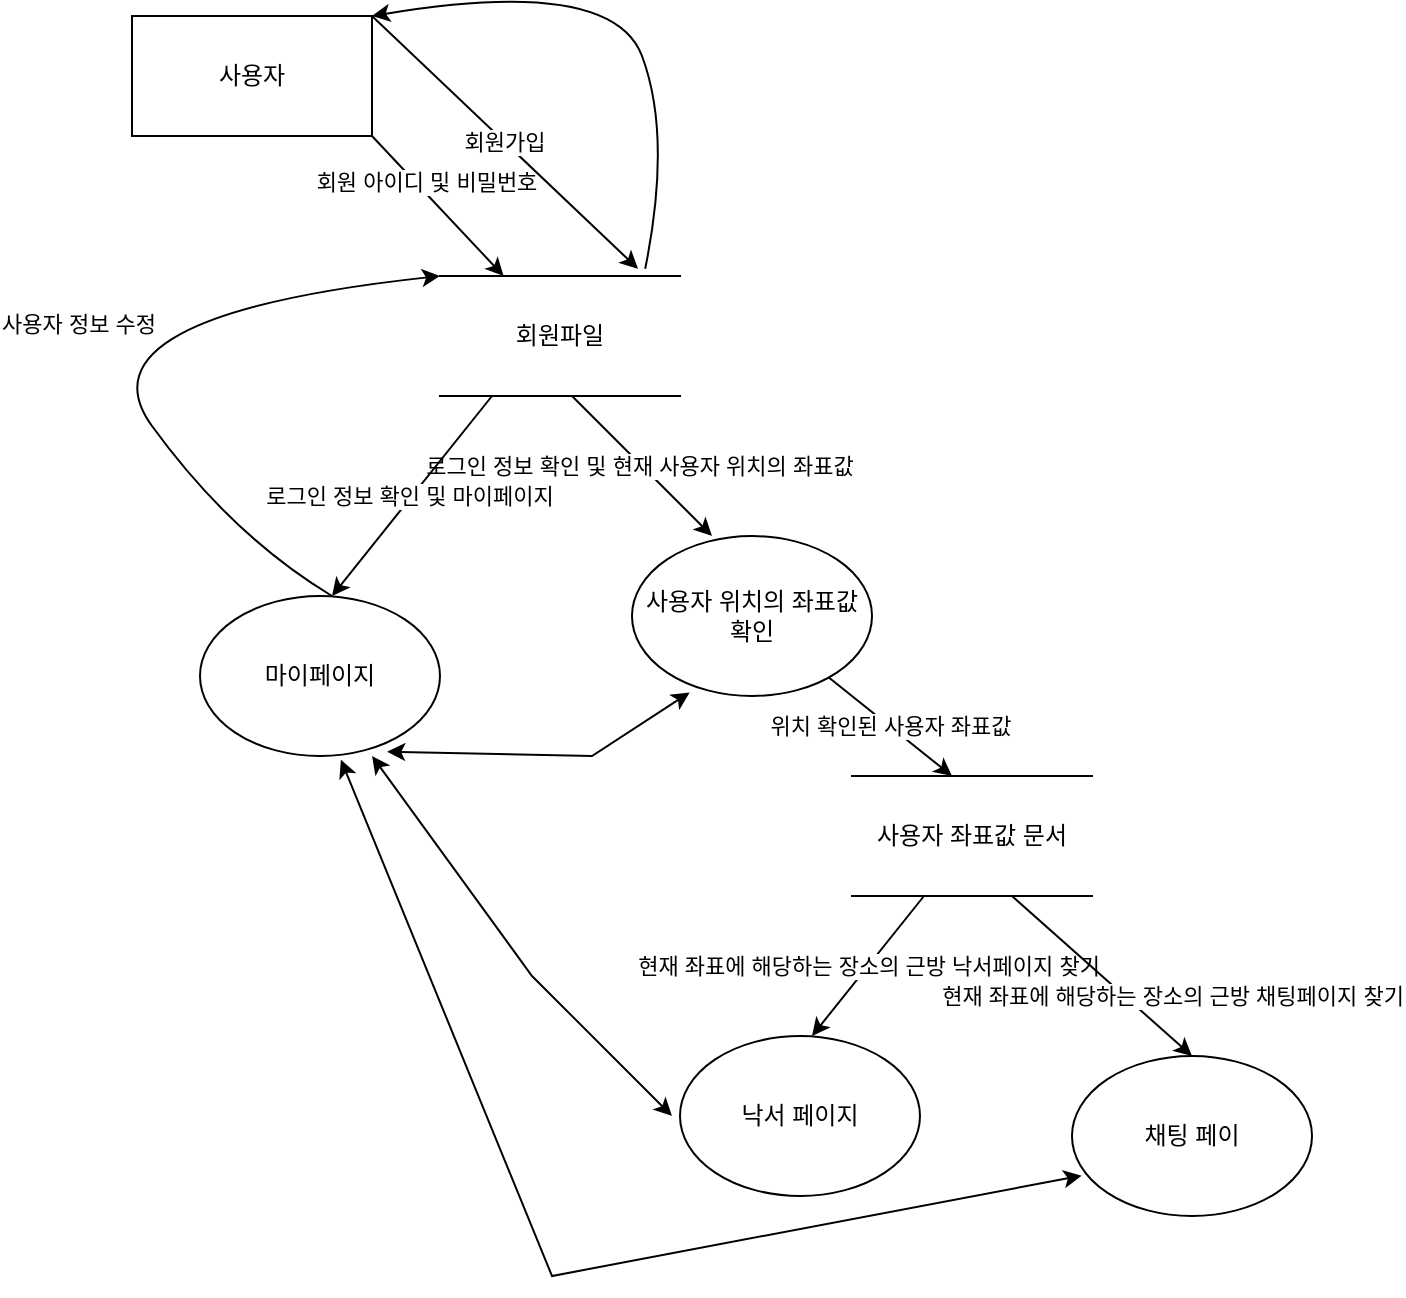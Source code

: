 <mxfile version="20.5.1" type="github">
  <diagram id="xZX7jmNKyjKFwH5nU8af" name="페이지-1">
    <mxGraphModel dx="1230" dy="571" grid="1" gridSize="10" guides="1" tooltips="1" connect="1" arrows="1" fold="1" page="1" pageScale="1" pageWidth="827" pageHeight="1169" math="0" shadow="0">
      <root>
        <mxCell id="0" />
        <mxCell id="1" parent="0" />
        <mxCell id="L_YjkdRr3CHnfBcLAS7l-1" value="사용자" style="rounded=0;whiteSpace=wrap;html=1;" parent="1" vertex="1">
          <mxGeometry x="140" y="80" width="120" height="60" as="geometry" />
        </mxCell>
        <mxCell id="L_YjkdRr3CHnfBcLAS7l-3" value="" style="endArrow=classic;html=1;rounded=0;" parent="1" target="L_YjkdRr3CHnfBcLAS7l-4" edge="1">
          <mxGeometry width="50" height="50" relative="1" as="geometry">
            <mxPoint x="260" y="140" as="sourcePoint" />
            <mxPoint x="360" y="240" as="targetPoint" />
          </mxGeometry>
        </mxCell>
        <mxCell id="L_YjkdRr3CHnfBcLAS7l-5" value="회원 아이디 및 비밀번호" style="edgeLabel;html=1;align=center;verticalAlign=middle;resizable=0;points=[];" parent="L_YjkdRr3CHnfBcLAS7l-3" vertex="1" connectable="0">
          <mxGeometry x="-0.257" y="4" relative="1" as="geometry">
            <mxPoint as="offset" />
          </mxGeometry>
        </mxCell>
        <mxCell id="L_YjkdRr3CHnfBcLAS7l-4" value="회원파일" style="shape=partialRectangle;whiteSpace=wrap;html=1;left=0;right=0;fillColor=none;" parent="1" vertex="1">
          <mxGeometry x="294" y="210" width="120" height="60" as="geometry" />
        </mxCell>
        <mxCell id="NMJ8LbmS8p8p3ymPlIrR-1" value="회원가입" style="endArrow=classic;html=1;rounded=0;exitX=1;exitY=0;exitDx=0;exitDy=0;entryX=0.825;entryY=-0.06;entryDx=0;entryDy=0;entryPerimeter=0;" edge="1" parent="1" source="L_YjkdRr3CHnfBcLAS7l-1" target="L_YjkdRr3CHnfBcLAS7l-4">
          <mxGeometry width="50" height="50" relative="1" as="geometry">
            <mxPoint x="270" y="80" as="sourcePoint" />
            <mxPoint x="360" y="70" as="targetPoint" />
          </mxGeometry>
        </mxCell>
        <mxCell id="NMJ8LbmS8p8p3ymPlIrR-2" value="로그인 정보 확인 및 현재 사용자 위치의 좌표값&amp;nbsp;" style="endArrow=classic;html=1;rounded=0;" edge="1" parent="1">
          <mxGeometry width="50" height="50" relative="1" as="geometry">
            <mxPoint x="360" y="270" as="sourcePoint" />
            <mxPoint x="430" y="340" as="targetPoint" />
            <Array as="points">
              <mxPoint x="400" y="310" />
            </Array>
          </mxGeometry>
        </mxCell>
        <mxCell id="NMJ8LbmS8p8p3ymPlIrR-3" value="사용자 위치의 좌표값 확인" style="ellipse;whiteSpace=wrap;html=1;" vertex="1" parent="1">
          <mxGeometry x="390" y="340" width="120" height="80" as="geometry" />
        </mxCell>
        <mxCell id="NMJ8LbmS8p8p3ymPlIrR-6" value="" style="curved=1;endArrow=classic;html=1;rounded=0;exitX=0.855;exitY=-0.06;exitDx=0;exitDy=0;exitPerimeter=0;" edge="1" parent="1" source="L_YjkdRr3CHnfBcLAS7l-4">
          <mxGeometry width="50" height="50" relative="1" as="geometry">
            <mxPoint x="400" y="200" as="sourcePoint" />
            <mxPoint x="260" y="80" as="targetPoint" />
            <Array as="points">
              <mxPoint x="410" y="140" />
              <mxPoint x="380" y="60" />
            </Array>
          </mxGeometry>
        </mxCell>
        <mxCell id="NMJ8LbmS8p8p3ymPlIrR-8" value="위치 확인된 사용자 좌표값" style="endArrow=classic;html=1;rounded=0;" edge="1" parent="1" source="NMJ8LbmS8p8p3ymPlIrR-3">
          <mxGeometry width="50" height="50" relative="1" as="geometry">
            <mxPoint x="640" y="470" as="sourcePoint" />
            <mxPoint x="550" y="460" as="targetPoint" />
          </mxGeometry>
        </mxCell>
        <mxCell id="NMJ8LbmS8p8p3ymPlIrR-9" value="사용자 좌표값 문서" style="shape=partialRectangle;whiteSpace=wrap;html=1;left=0;right=0;fillColor=none;" vertex="1" parent="1">
          <mxGeometry x="500" y="460" width="120" height="60" as="geometry" />
        </mxCell>
        <mxCell id="NMJ8LbmS8p8p3ymPlIrR-10" value="현재 좌표에 해당하는 장소의 근방 낙서페이지 찾기" style="endArrow=classic;html=1;rounded=0;" edge="1" parent="1" source="NMJ8LbmS8p8p3ymPlIrR-9">
          <mxGeometry width="50" height="50" relative="1" as="geometry">
            <mxPoint x="500" y="600" as="sourcePoint" />
            <mxPoint x="480" y="590" as="targetPoint" />
          </mxGeometry>
        </mxCell>
        <mxCell id="NMJ8LbmS8p8p3ymPlIrR-11" value="낙서 페이지" style="ellipse;whiteSpace=wrap;html=1;" vertex="1" parent="1">
          <mxGeometry x="414" y="590" width="120" height="80" as="geometry" />
        </mxCell>
        <mxCell id="NMJ8LbmS8p8p3ymPlIrR-12" value="현재 좌표에 해당하는 장소의 근방 채팅페이지 찾기" style="endArrow=classic;html=1;rounded=0;" edge="1" parent="1">
          <mxGeometry x="0.545" y="16" width="50" height="50" relative="1" as="geometry">
            <mxPoint x="580" y="520" as="sourcePoint" />
            <mxPoint x="670" y="600" as="targetPoint" />
            <mxPoint as="offset" />
          </mxGeometry>
        </mxCell>
        <mxCell id="NMJ8LbmS8p8p3ymPlIrR-13" value="채팅 페이" style="ellipse;whiteSpace=wrap;html=1;" vertex="1" parent="1">
          <mxGeometry x="610" y="600" width="120" height="80" as="geometry" />
        </mxCell>
        <mxCell id="NMJ8LbmS8p8p3ymPlIrR-14" value="로그인 정보 확인 및 마이페이지&amp;nbsp;" style="endArrow=classic;html=1;rounded=0;" edge="1" parent="1">
          <mxGeometry width="50" height="50" relative="1" as="geometry">
            <mxPoint x="320" y="270" as="sourcePoint" />
            <mxPoint x="240" y="370" as="targetPoint" />
          </mxGeometry>
        </mxCell>
        <mxCell id="NMJ8LbmS8p8p3ymPlIrR-23" value="사용자 정보 수정" style="curved=1;endArrow=classic;html=1;rounded=0;entryX=0;entryY=0;entryDx=0;entryDy=0;" edge="1" parent="1" target="L_YjkdRr3CHnfBcLAS7l-4">
          <mxGeometry width="50" height="50" relative="1" as="geometry">
            <mxPoint x="240" y="370" as="sourcePoint" />
            <mxPoint x="190" y="290" as="targetPoint" />
            <Array as="points">
              <mxPoint x="190" y="340" />
              <mxPoint x="110" y="230" />
            </Array>
          </mxGeometry>
        </mxCell>
        <mxCell id="NMJ8LbmS8p8p3ymPlIrR-24" value="마이페이지" style="ellipse;whiteSpace=wrap;html=1;" vertex="1" parent="1">
          <mxGeometry x="174" y="370" width="120" height="80" as="geometry" />
        </mxCell>
        <mxCell id="NMJ8LbmS8p8p3ymPlIrR-26" value="" style="endArrow=classic;startArrow=classic;html=1;rounded=0;exitX=0.78;exitY=0.973;exitDx=0;exitDy=0;exitPerimeter=0;entryX=0.24;entryY=0.978;entryDx=0;entryDy=0;entryPerimeter=0;" edge="1" parent="1" source="NMJ8LbmS8p8p3ymPlIrR-24" target="NMJ8LbmS8p8p3ymPlIrR-3">
          <mxGeometry width="50" height="50" relative="1" as="geometry">
            <mxPoint x="260" y="540" as="sourcePoint" />
            <mxPoint x="410" y="420" as="targetPoint" />
            <Array as="points">
              <mxPoint x="370" y="450" />
            </Array>
          </mxGeometry>
        </mxCell>
        <mxCell id="NMJ8LbmS8p8p3ymPlIrR-27" value="" style="endArrow=classic;startArrow=classic;html=1;rounded=0;exitX=0.717;exitY=1;exitDx=0;exitDy=0;exitPerimeter=0;" edge="1" parent="1" source="NMJ8LbmS8p8p3ymPlIrR-24">
          <mxGeometry width="50" height="50" relative="1" as="geometry">
            <mxPoint x="230" y="570" as="sourcePoint" />
            <mxPoint x="410" y="630" as="targetPoint" />
            <Array as="points">
              <mxPoint x="340" y="560" />
            </Array>
          </mxGeometry>
        </mxCell>
        <mxCell id="NMJ8LbmS8p8p3ymPlIrR-28" value="" style="endArrow=classic;startArrow=classic;html=1;rounded=0;entryX=0.587;entryY=1.023;entryDx=0;entryDy=0;entryPerimeter=0;exitX=0.04;exitY=0.748;exitDx=0;exitDy=0;exitPerimeter=0;" edge="1" parent="1" source="NMJ8LbmS8p8p3ymPlIrR-13" target="NMJ8LbmS8p8p3ymPlIrR-24">
          <mxGeometry width="50" height="50" relative="1" as="geometry">
            <mxPoint x="150" y="640" as="sourcePoint" />
            <mxPoint x="200" y="590" as="targetPoint" />
            <Array as="points">
              <mxPoint x="350" y="710" />
            </Array>
          </mxGeometry>
        </mxCell>
      </root>
    </mxGraphModel>
  </diagram>
</mxfile>
